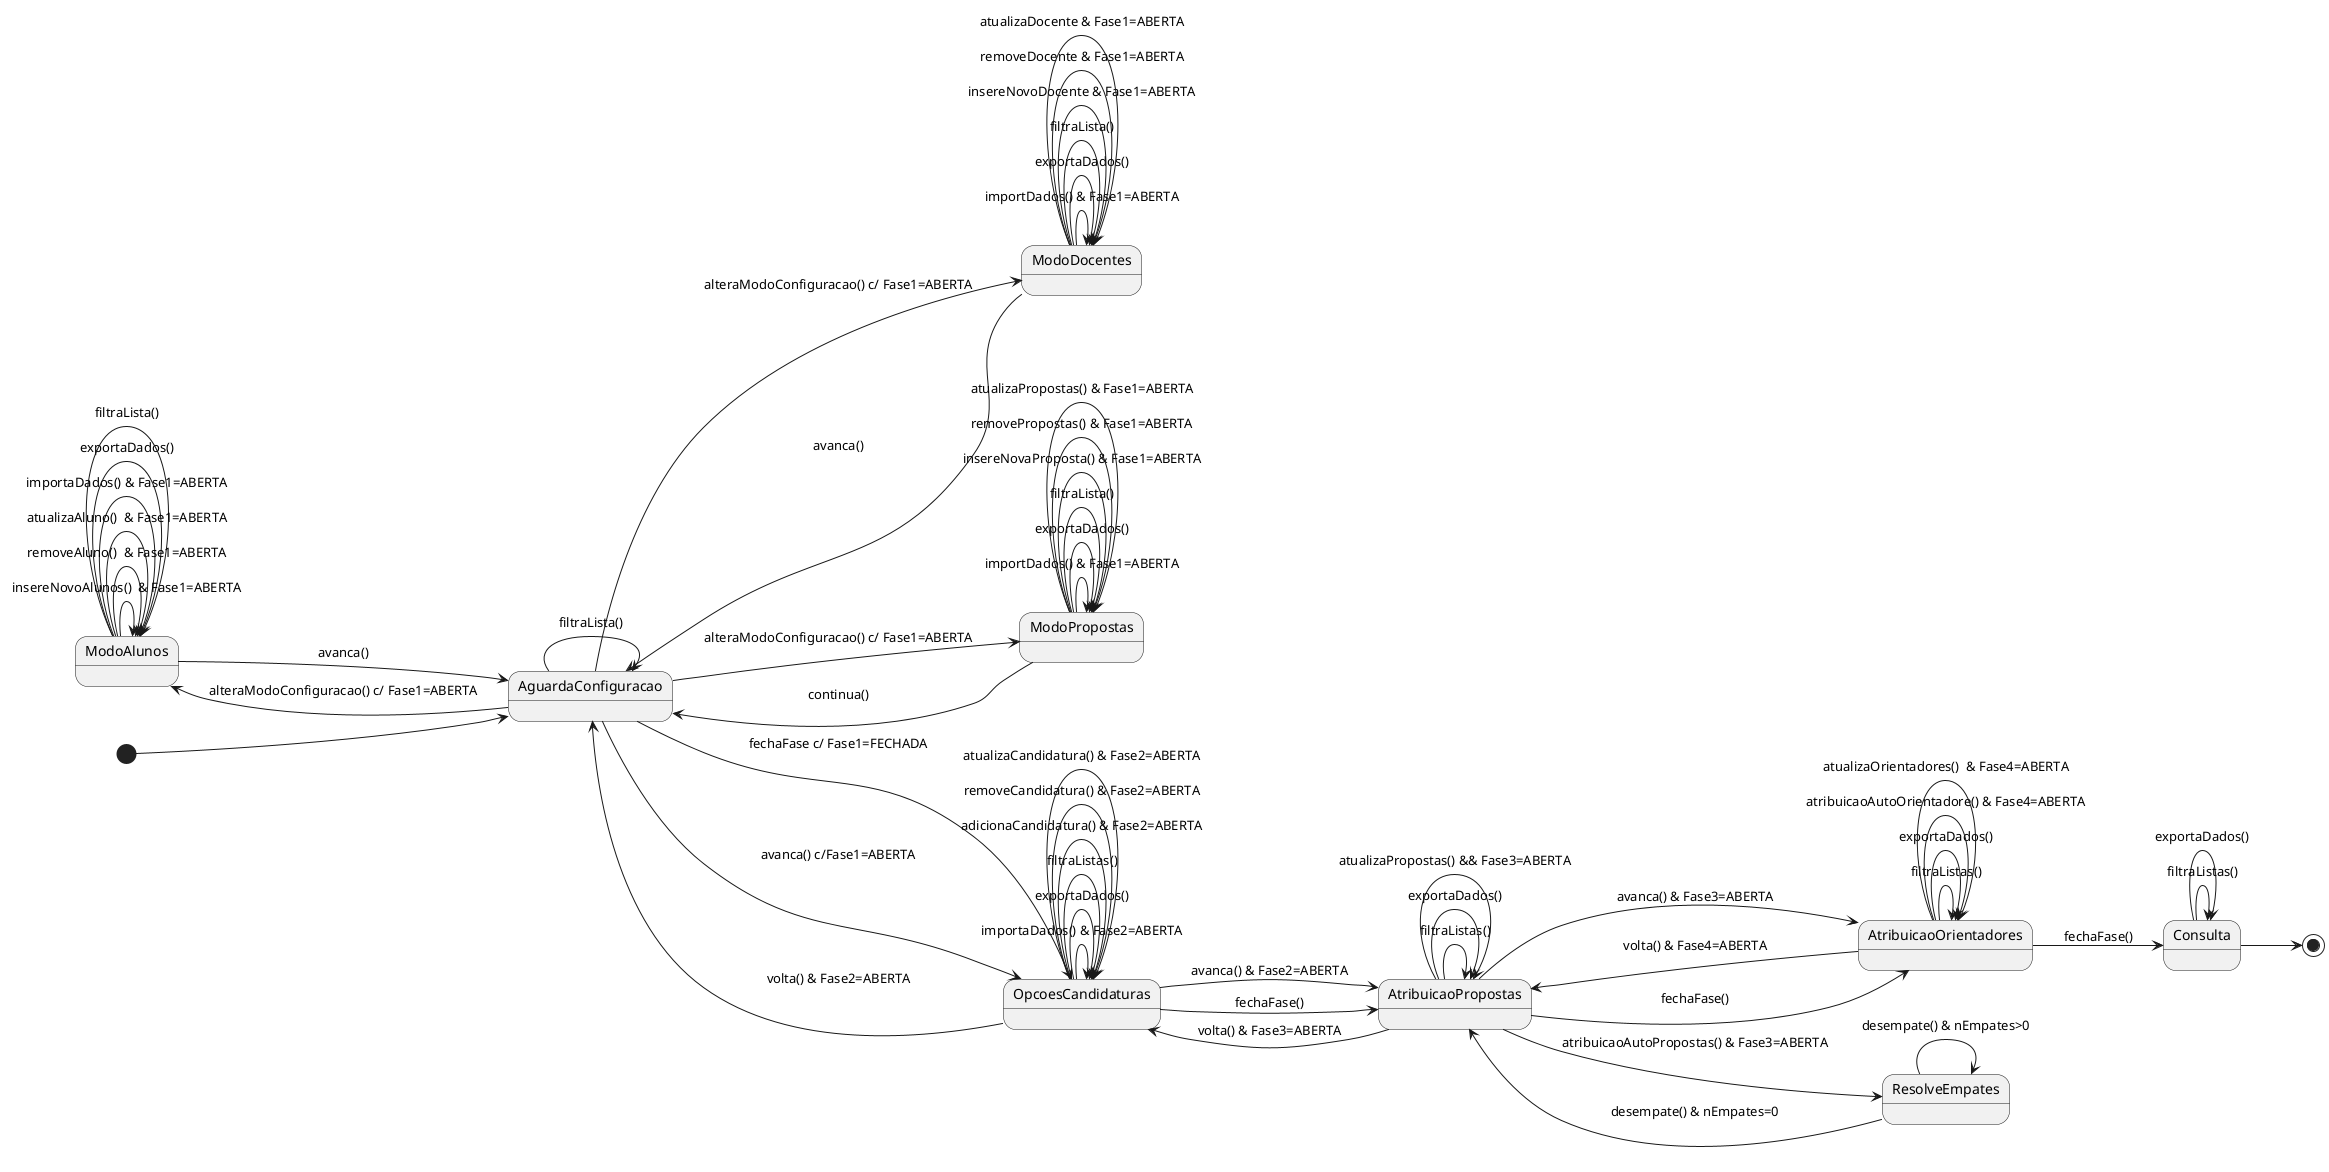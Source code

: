 @startuml
left to right direction

[*] --> AguardaConfiguracao 


' AguardaConfiguracao --> FASE1
AguardaConfiguracao --> AguardaConfiguracao : filtraLista()
AguardaConfiguracao --> ModoAlunos : alteraModoConfiguracao() c/ Fase1=ABERTA 
' Se a FASE1==FECHADA , já nao há acesso aos estados ModoAluno ModoDocente ModoPropostas que são os que permitem a edicao de informacoes 
AguardaConfiguracao --> ModoDocentes : alteraModoConfiguracao() c/ Fase1=ABERTA 
AguardaConfiguracao --> ModoPropostas : alteraModoConfiguracao() c/ Fase1=ABERTA 
AguardaConfiguracao --> OpcoesCandidaturas : fechaFase c/ Fase1=FECHADA 
' neste estado, o metod fechaFase: Fase1=FECHADA, classificacao dos alunos e avança para o proximo estado 
AguardaConfiguracao --> OpcoesCandidaturas : avanca() c/Fase1=ABERTA 
' avanca : classifica alunos e avanca


' ModoAlunos - FASE1 
ModoAlunos --> ModoAlunos : importaDados() & Fase1=ABERTA
ModoAlunos --> ModoAlunos : exportaDados()
ModoAlunos --> ModoAlunos : filtraLista()
ModoAlunos -> ModoAlunos : insereNovoAlunos()  & Fase1=ABERTA
ModoAlunos -> ModoAlunos : removeAluno()  & Fase1=ABERTA
ModoAlunos -> ModoAlunos : atualizaAluno()  & Fase1=ABERTA
ModoAlunos --> AguardaConfiguracao : avanca()

' ModoDocentes - FASE1 
ModoDocentes --> ModoDocentes : importDados() & Fase1=ABERTA
ModoDocentes --> ModoDocentes : exportaDados() 
ModoDocentes --> ModoDocentes : filtraLista() 
ModoDocentes --> ModoDocentes : insereNovoDocente & Fase1=ABERTA
ModoDocentes --> ModoDocentes : removeDocente & Fase1=ABERTA
ModoDocentes --> ModoDocentes : atualizaDocente & Fase1=ABERTA
ModoDocentes --> AguardaConfiguracao: avanca() 

' ModoPropostas - FASE1
ModoPropostas --> ModoPropostas : importDados() & Fase1=ABERTA
ModoPropostas --> ModoPropostas : exportaDados() 
ModoPropostas --> ModoPropostas : filtraLista() 
ModoPropostas --> ModoPropostas : insereNovaProposta() & Fase1=ABERTA
ModoPropostas --> ModoPropostas : removePropostas() & Fase1=ABERTA
ModoPropostas --> ModoPropostas : atualizaPropostas() & Fase1=ABERTA
ModoPropostas --> AguardaConfiguracao: continua() 


' OrganizaCandidatura - FASE2
OpcoesCandidaturas --> AguardaConfiguracao : volta() & Fase2=ABERTA
OpcoesCandidaturas --> OpcoesCandidaturas : importaDados() & Fase2=ABERTA
OpcoesCandidaturas --> OpcoesCandidaturas : exportaDados() 
OpcoesCandidaturas --> OpcoesCandidaturas : filtraListas() 
OpcoesCandidaturas --> OpcoesCandidaturas : adicionaCandidatura() & Fase2=ABERTA
OpcoesCandidaturas --> OpcoesCandidaturas : removeCandidatura() & Fase2=ABERTA
OpcoesCandidaturas --> OpcoesCandidaturas : atualizaCandidatura() & Fase2=ABERTA
OpcoesCandidaturas --> AtribuicaoPropostas : avanca() & Fase2=ABERTA 
OpcoesCandidaturas --> AtribuicaoPropostas : fechaFase() 

' AtribuicaoPropostas -FASE3
AtribuicaoPropostas --> OpcoesCandidaturas : volta() & Fase3=ABERTA
AtribuicaoPropostas --> AtribuicaoPropostas : filtraListas() 
AtribuicaoPropostas --> AtribuicaoPropostas : exportaDados() 
AtribuicaoPropostas --> AtribuicaoPropostas : atualizaPropostas() && Fase3=ABERTA
AtribuicaoPropostas --> ResolveEmpates : atribuicaoAutoPropostas() & Fase3=ABERTA
AtribuicaoPropostas --> AtribuicaoOrientadores : avanca() & Fase3=ABERTA 
AtribuicaoPropostas --> AtribuicaoOrientadores : fechaFase() 

' ConsultaEmpates - FASE4
ResolveEmpates --> ResolveEmpates : desempate() & nEmpates>0
ResolveEmpates --> AtribuicaoPropostas : desempate() & nEmpates=0

' AtribuicaoOrientadores - FASE4
AtribuicaoOrientadores --> AtribuicaoPropostas : volta() & Fase4=ABERTA
AtribuicaoOrientadores -> AtribuicaoOrientadores : filtraListas() 
AtribuicaoOrientadores --> AtribuicaoOrientadores : exportaDados()
AtribuicaoOrientadores --> AtribuicaoOrientadores : atribuicaoAutoOrientadore() & Fase4=ABERTA
AtribuicaoOrientadores --> AtribuicaoOrientadores : atualizaOrientadores()  & Fase4=ABERTA
AtribuicaoOrientadores --> Consulta : fechaFase()

' Consulta - FASE5
Consulta --> Consulta : exportaDados() 
Consulta -> Consulta : filtraListas() 
Consulta --> [*]






@enduml
